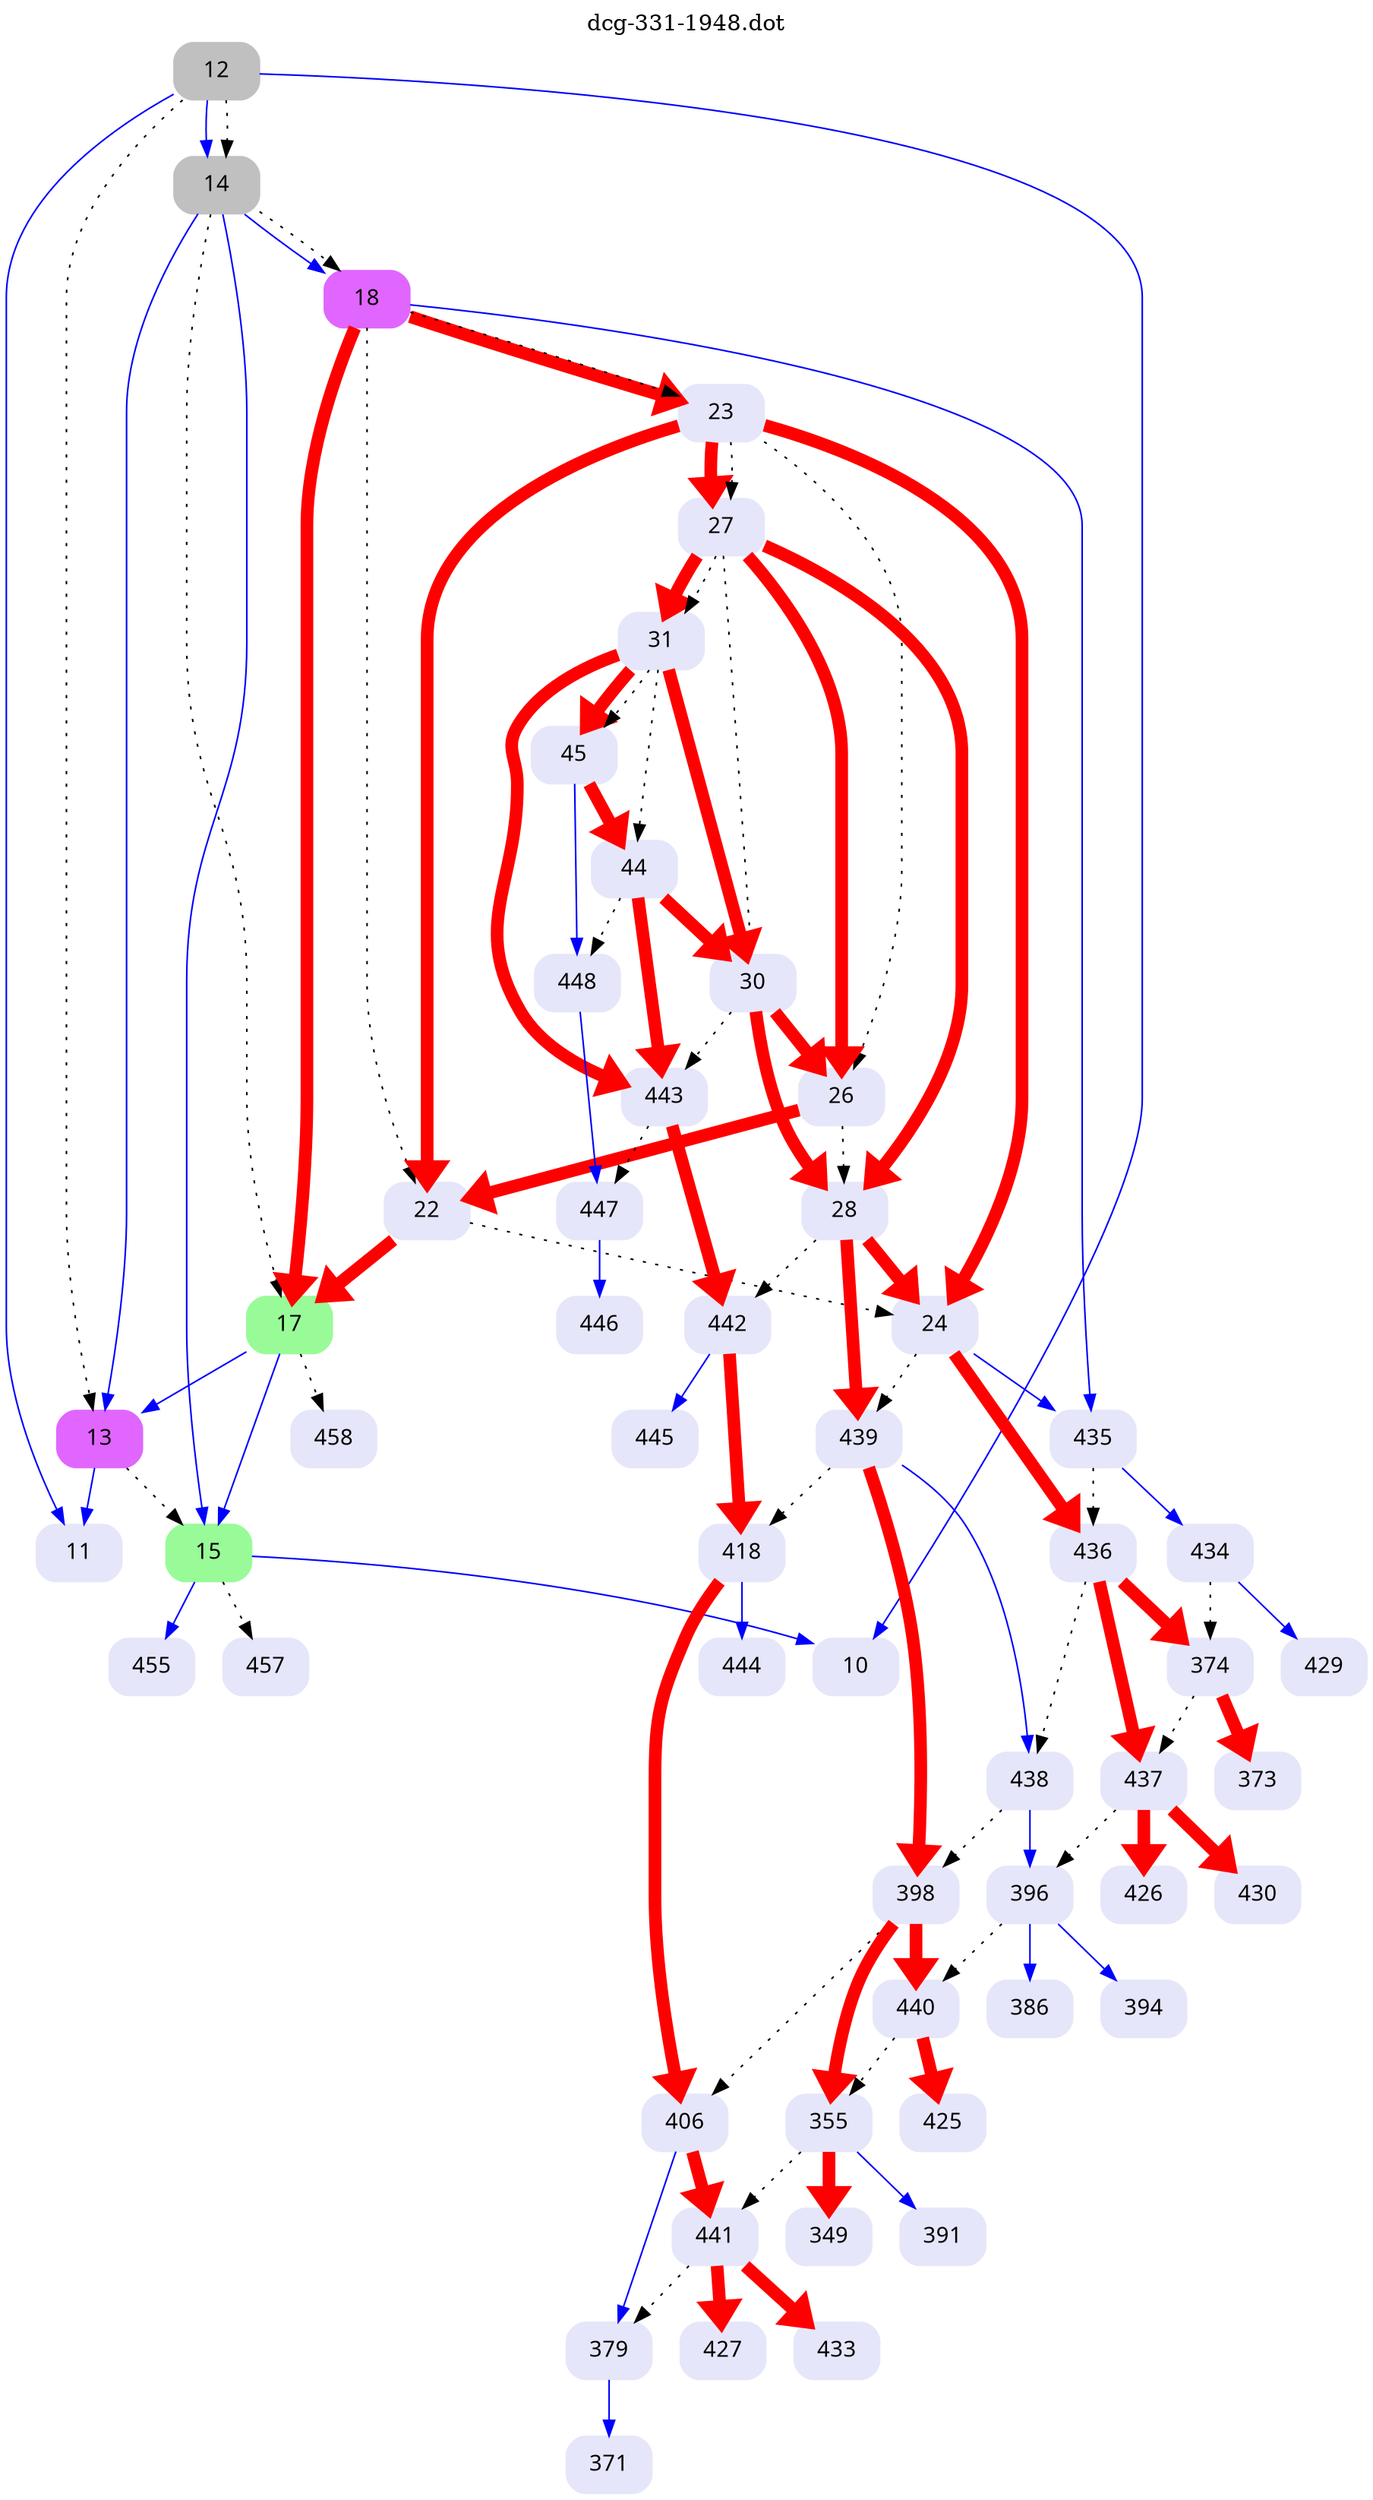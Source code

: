 digraph dcg_331 {
  labelloc="t";
  label="dcg-331-1948.dot";
  node [fontname="sans-serif"];
  node [shape=box style="rounded,filled"];
  n12 [label="12" color=grey];
  n12 -> n11 [color=blue penwidth=1];
  n12 -> n10 [color=blue penwidth=1];
  n12 -> n14 [color=blue penwidth=1];
  n12 -> n13 [style=dotted,label=""];
  n12 -> n14 [style=dotted,label=""];
  n14 [label="14" color=grey];
  n14 -> n13 [color=blue penwidth=1];
  n14 -> n15 [color=blue penwidth=1];
  n14 -> n18 [color=blue penwidth=1];
  n14 -> n17 [style=dotted,label=""];
  n14 -> n18 [style=dotted,label=""];
  n18 [label="18" color=mediumorchid1];
  n18 -> n17 [color=red penwidth=8];
  n18 -> n435 [color=blue penwidth=1];
  n18 -> n23 [color=red penwidth=8];
  n18 -> n22 [style=dotted,label=""];
  n18 -> n23 [style=dotted,label=""];
  n23 [label="23" color=lavender];
  n23 -> n22 [color=red penwidth=8];
  n23 -> n24 [color=red penwidth=8];
  n23 -> n27 [color=red penwidth=8];
  n23 -> n26 [style=dotted,label=""];
  n23 -> n27 [style=dotted,label=""];
  n27 [label="27" color=lavender];
  n27 -> n26 [color=red penwidth=8];
  n27 -> n28 [color=red penwidth=8];
  n27 -> n31 [color=red penwidth=8];
  n27 -> n30 [style=dotted,label=""];
  n27 -> n31 [style=dotted,label=""];
  n31 [label="31" color=lavender];
  n31 -> n30 [color=red penwidth=8];
  n31 -> n443 [color=red penwidth=8];
  n31 -> n45 [color=red penwidth=8];
  n31 -> n44 [style=dotted,label=""];
  n31 -> n45 [style=dotted,label=""];
  n45 [label="45" color=lavender];
  n45 -> n44 [color=red penwidth=8];
  n45 -> n448 [color=blue penwidth=1];
  n448 [label="448" color=lavender];
  n448 -> n447 [color=blue penwidth=1];
  n447 [label="447" color=lavender];
  n447 -> n446 [color=blue penwidth=1];
  n446 [label="446" color=lavender];
  n44 [label="44" color=lavender];
  n44 -> n30 [color=red penwidth=8];
  n44 -> n443 [color=red penwidth=8];
  n44 -> n448 [style=dotted,label=""];
  n443 [label="443" color=lavender];
  n443 -> n442 [color=red penwidth=8];
  n443 -> n447 [style=dotted,label=""];
  n442 [label="442" color=lavender];
  n442 -> n418 [color=red penwidth=8];
  n442 -> n445 [color=blue penwidth=1];
  n445 [label="445" color=lavender];
  n418 [label="418" color=lavender];
  n418 -> n406 [color=red penwidth=8];
  n418 -> n444 [color=blue penwidth=1];
  n444 [label="444" color=lavender];
  n406 [label="406" color=lavender];
  n406 -> n441 [color=red penwidth=8];
  n406 -> n379 [color=blue penwidth=1];
  n379 [label="379" color=lavender];
  n379 -> n371 [color=blue penwidth=1];
  n371 [label="371" color=lavender];
  n441 [label="441" color=lavender];
  n441 -> n433 [color=red penwidth=8];
  n441 -> n427 [color=red penwidth=8];
  n441 -> n379 [style=dotted,label=""];
  n427 [label="427" color=lavender];
  n433 [label="433" color=lavender];
  n30 [label="30" color=lavender];
  n30 -> n26 [color=red penwidth=8];
  n30 -> n28 [color=red penwidth=8];
  n30 -> n443 [style=dotted,label=""];
  n28 [label="28" color=lavender];
  n28 -> n24 [color=red penwidth=8];
  n28 -> n439 [color=red penwidth=8];
  n28 -> n442 [style=dotted,label=""];
  n439 [label="439" color=lavender];
  n439 -> n438 [color=blue penwidth=1];
  n439 -> n398 [color=red penwidth=8];
  n439 -> n418 [style=dotted,label=""];
  n398 [label="398" color=lavender];
  n398 -> n440 [color=red penwidth=8];
  n398 -> n355 [color=red penwidth=8];
  n398 -> n406 [style=dotted,label=""];
  n355 [label="355" color=lavender];
  n355 -> n349 [color=red penwidth=8];
  n355 -> n391 [color=blue penwidth=1];
  n355 -> n441 [style=dotted,label=""];
  n391 [label="391" color=lavender];
  n349 [label="349" color=lavender];
  n440 [label="440" color=lavender];
  n440 -> n425 [color=red penwidth=8];
  n440 -> n355 [style=dotted,label=""];
  n425 [label="425" color=lavender];
  n438 [label="438" color=lavender];
  n438 -> n396 [color=blue penwidth=1];
  n438 -> n398 [style=dotted,label=""];
  n396 [label="396" color=lavender];
  n396 -> n394 [color=blue penwidth=1];
  n396 -> n386 [color=blue penwidth=1];
  n396 -> n440 [style=dotted,label=""];
  n386 [label="386" color=lavender];
  n394 [label="394" color=lavender];
  n24 [label="24" color=lavender];
  n24 -> n435 [color=blue penwidth=1];
  n24 -> n436 [color=red penwidth=8];
  n24 -> n439 [style=dotted,label=""];
  n436 [label="436" color=lavender];
  n436 -> n374 [color=red penwidth=8];
  n436 -> n437 [color=red penwidth=8];
  n436 -> n438 [style=dotted,label=""];
  n437 [label="437" color=lavender];
  n437 -> n426 [color=red penwidth=8];
  n437 -> n430 [color=red penwidth=8];
  n437 -> n396 [style=dotted,label=""];
  n430 [label="430" color=lavender];
  n426 [label="426" color=lavender];
  n374 [label="374" color=lavender];
  n374 -> n373 [color=red penwidth=8];
  n374 -> n437 [style=dotted,label=""];
  n373 [label="373" color=lavender];
  n435 [label="435" color=lavender];
  n435 -> n434 [color=blue penwidth=1];
  n435 -> n436 [style=dotted,label=""];
  n434 [label="434" color=lavender];
  n434 -> n429 [color=blue penwidth=1];
  n434 -> n374 [style=dotted,label=""];
  n429 [label="429" color=lavender];
  n26 [label="26" color=lavender];
  n26 -> n22 [color=red penwidth=8];
  n26 -> n28 [style=dotted,label=""];
  n22 [label="22" color=lavender];
  n22 -> n17 [color=red penwidth=8];
  n22 -> n24 [style=dotted,label=""];
  n17 [label="17" color=palegreen];
  n17 -> n13 [color=blue penwidth=1];
  n17 -> n15 [color=blue penwidth=1];
  n17 -> n458 [style=dotted,label=""];
  n15 [label="15" color=palegreen];
  n15 -> n10 [color=blue penwidth=1];
  n15 -> n455 [color=blue penwidth=1];
  n15 -> n457 [style=dotted,label=""];
  n455 [label="455" color=lavender];
  n10 [label="10" color=lavender];
  n457 [label="457" color=lavender];
  n13 [label="13" color=mediumorchid1];
  n13 -> n11 [color=blue penwidth=1];
  n13 -> n15 [style=dotted,label=""];
  n11 [label="11" color=lavender];
  n458 [label="458" color=lavender];
}
